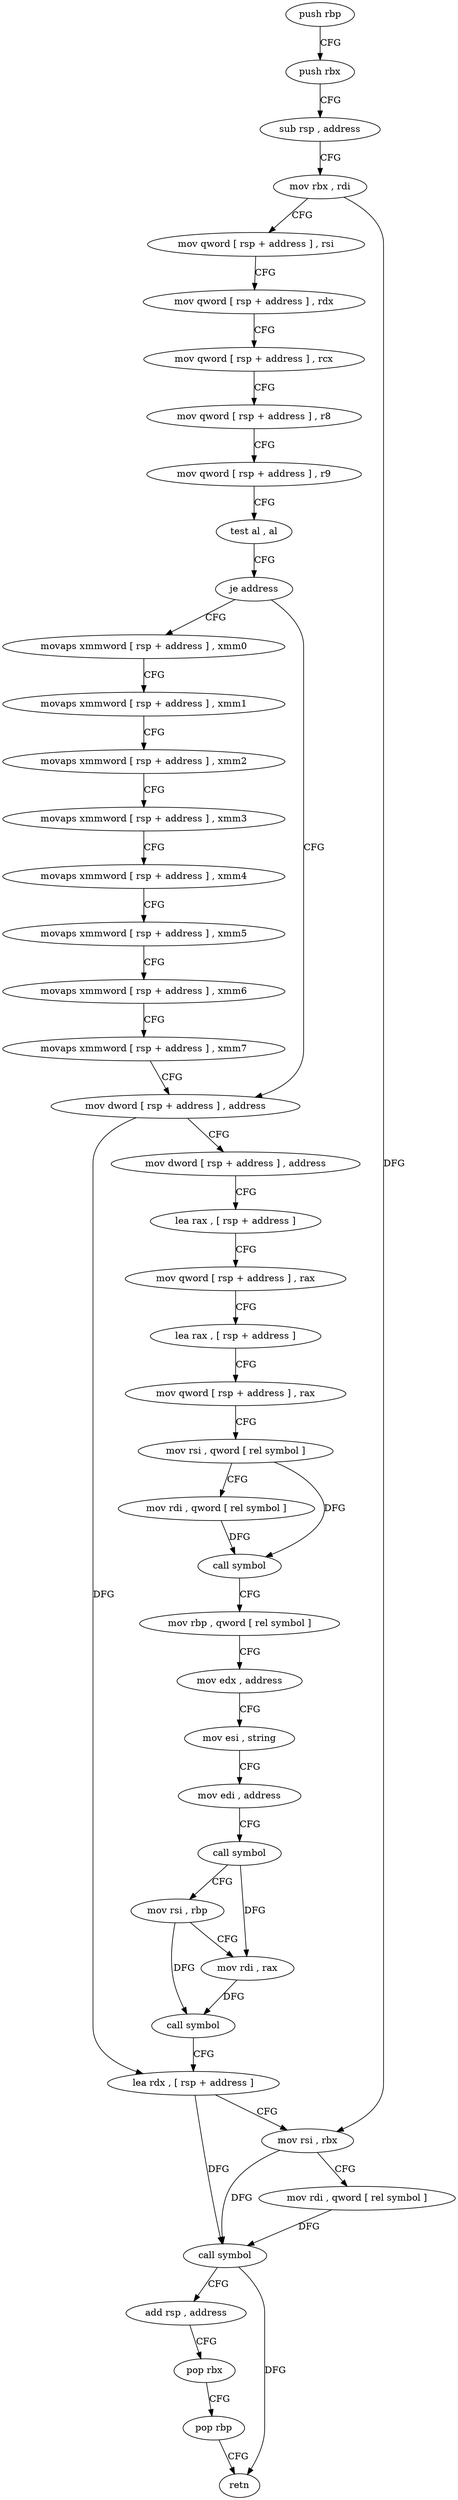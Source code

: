 digraph "func" {
"4213634" [label = "push rbp" ]
"4213635" [label = "push rbx" ]
"4213636" [label = "sub rsp , address" ]
"4213643" [label = "mov rbx , rdi" ]
"4213646" [label = "mov qword [ rsp + address ] , rsi" ]
"4213651" [label = "mov qword [ rsp + address ] , rdx" ]
"4213656" [label = "mov qword [ rsp + address ] , rcx" ]
"4213661" [label = "mov qword [ rsp + address ] , r8" ]
"4213666" [label = "mov qword [ rsp + address ] , r9" ]
"4213671" [label = "test al , al" ]
"4213673" [label = "je address" ]
"4213730" [label = "mov dword [ rsp + address ] , address" ]
"4213675" [label = "movaps xmmword [ rsp + address ] , xmm0" ]
"4213738" [label = "mov dword [ rsp + address ] , address" ]
"4213746" [label = "lea rax , [ rsp + address ]" ]
"4213754" [label = "mov qword [ rsp + address ] , rax" ]
"4213759" [label = "lea rax , [ rsp + address ]" ]
"4213764" [label = "mov qword [ rsp + address ] , rax" ]
"4213769" [label = "mov rsi , qword [ rel symbol ]" ]
"4213776" [label = "mov rdi , qword [ rel symbol ]" ]
"4213783" [label = "call symbol" ]
"4213788" [label = "mov rbp , qword [ rel symbol ]" ]
"4213795" [label = "mov edx , address" ]
"4213800" [label = "mov esi , string" ]
"4213805" [label = "mov edi , address" ]
"4213810" [label = "call symbol" ]
"4213815" [label = "mov rsi , rbp" ]
"4213818" [label = "mov rdi , rax" ]
"4213821" [label = "call symbol" ]
"4213826" [label = "lea rdx , [ rsp + address ]" ]
"4213831" [label = "mov rsi , rbx" ]
"4213834" [label = "mov rdi , qword [ rel symbol ]" ]
"4213841" [label = "call symbol" ]
"4213846" [label = "add rsp , address" ]
"4213853" [label = "pop rbx" ]
"4213854" [label = "pop rbp" ]
"4213855" [label = "retn" ]
"4213680" [label = "movaps xmmword [ rsp + address ] , xmm1" ]
"4213685" [label = "movaps xmmword [ rsp + address ] , xmm2" ]
"4213690" [label = "movaps xmmword [ rsp + address ] , xmm3" ]
"4213698" [label = "movaps xmmword [ rsp + address ] , xmm4" ]
"4213706" [label = "movaps xmmword [ rsp + address ] , xmm5" ]
"4213714" [label = "movaps xmmword [ rsp + address ] , xmm6" ]
"4213722" [label = "movaps xmmword [ rsp + address ] , xmm7" ]
"4213634" -> "4213635" [ label = "CFG" ]
"4213635" -> "4213636" [ label = "CFG" ]
"4213636" -> "4213643" [ label = "CFG" ]
"4213643" -> "4213646" [ label = "CFG" ]
"4213643" -> "4213831" [ label = "DFG" ]
"4213646" -> "4213651" [ label = "CFG" ]
"4213651" -> "4213656" [ label = "CFG" ]
"4213656" -> "4213661" [ label = "CFG" ]
"4213661" -> "4213666" [ label = "CFG" ]
"4213666" -> "4213671" [ label = "CFG" ]
"4213671" -> "4213673" [ label = "CFG" ]
"4213673" -> "4213730" [ label = "CFG" ]
"4213673" -> "4213675" [ label = "CFG" ]
"4213730" -> "4213738" [ label = "CFG" ]
"4213730" -> "4213826" [ label = "DFG" ]
"4213675" -> "4213680" [ label = "CFG" ]
"4213738" -> "4213746" [ label = "CFG" ]
"4213746" -> "4213754" [ label = "CFG" ]
"4213754" -> "4213759" [ label = "CFG" ]
"4213759" -> "4213764" [ label = "CFG" ]
"4213764" -> "4213769" [ label = "CFG" ]
"4213769" -> "4213776" [ label = "CFG" ]
"4213769" -> "4213783" [ label = "DFG" ]
"4213776" -> "4213783" [ label = "DFG" ]
"4213783" -> "4213788" [ label = "CFG" ]
"4213788" -> "4213795" [ label = "CFG" ]
"4213795" -> "4213800" [ label = "CFG" ]
"4213800" -> "4213805" [ label = "CFG" ]
"4213805" -> "4213810" [ label = "CFG" ]
"4213810" -> "4213815" [ label = "CFG" ]
"4213810" -> "4213818" [ label = "DFG" ]
"4213815" -> "4213818" [ label = "CFG" ]
"4213815" -> "4213821" [ label = "DFG" ]
"4213818" -> "4213821" [ label = "DFG" ]
"4213821" -> "4213826" [ label = "CFG" ]
"4213826" -> "4213831" [ label = "CFG" ]
"4213826" -> "4213841" [ label = "DFG" ]
"4213831" -> "4213834" [ label = "CFG" ]
"4213831" -> "4213841" [ label = "DFG" ]
"4213834" -> "4213841" [ label = "DFG" ]
"4213841" -> "4213846" [ label = "CFG" ]
"4213841" -> "4213855" [ label = "DFG" ]
"4213846" -> "4213853" [ label = "CFG" ]
"4213853" -> "4213854" [ label = "CFG" ]
"4213854" -> "4213855" [ label = "CFG" ]
"4213680" -> "4213685" [ label = "CFG" ]
"4213685" -> "4213690" [ label = "CFG" ]
"4213690" -> "4213698" [ label = "CFG" ]
"4213698" -> "4213706" [ label = "CFG" ]
"4213706" -> "4213714" [ label = "CFG" ]
"4213714" -> "4213722" [ label = "CFG" ]
"4213722" -> "4213730" [ label = "CFG" ]
}
